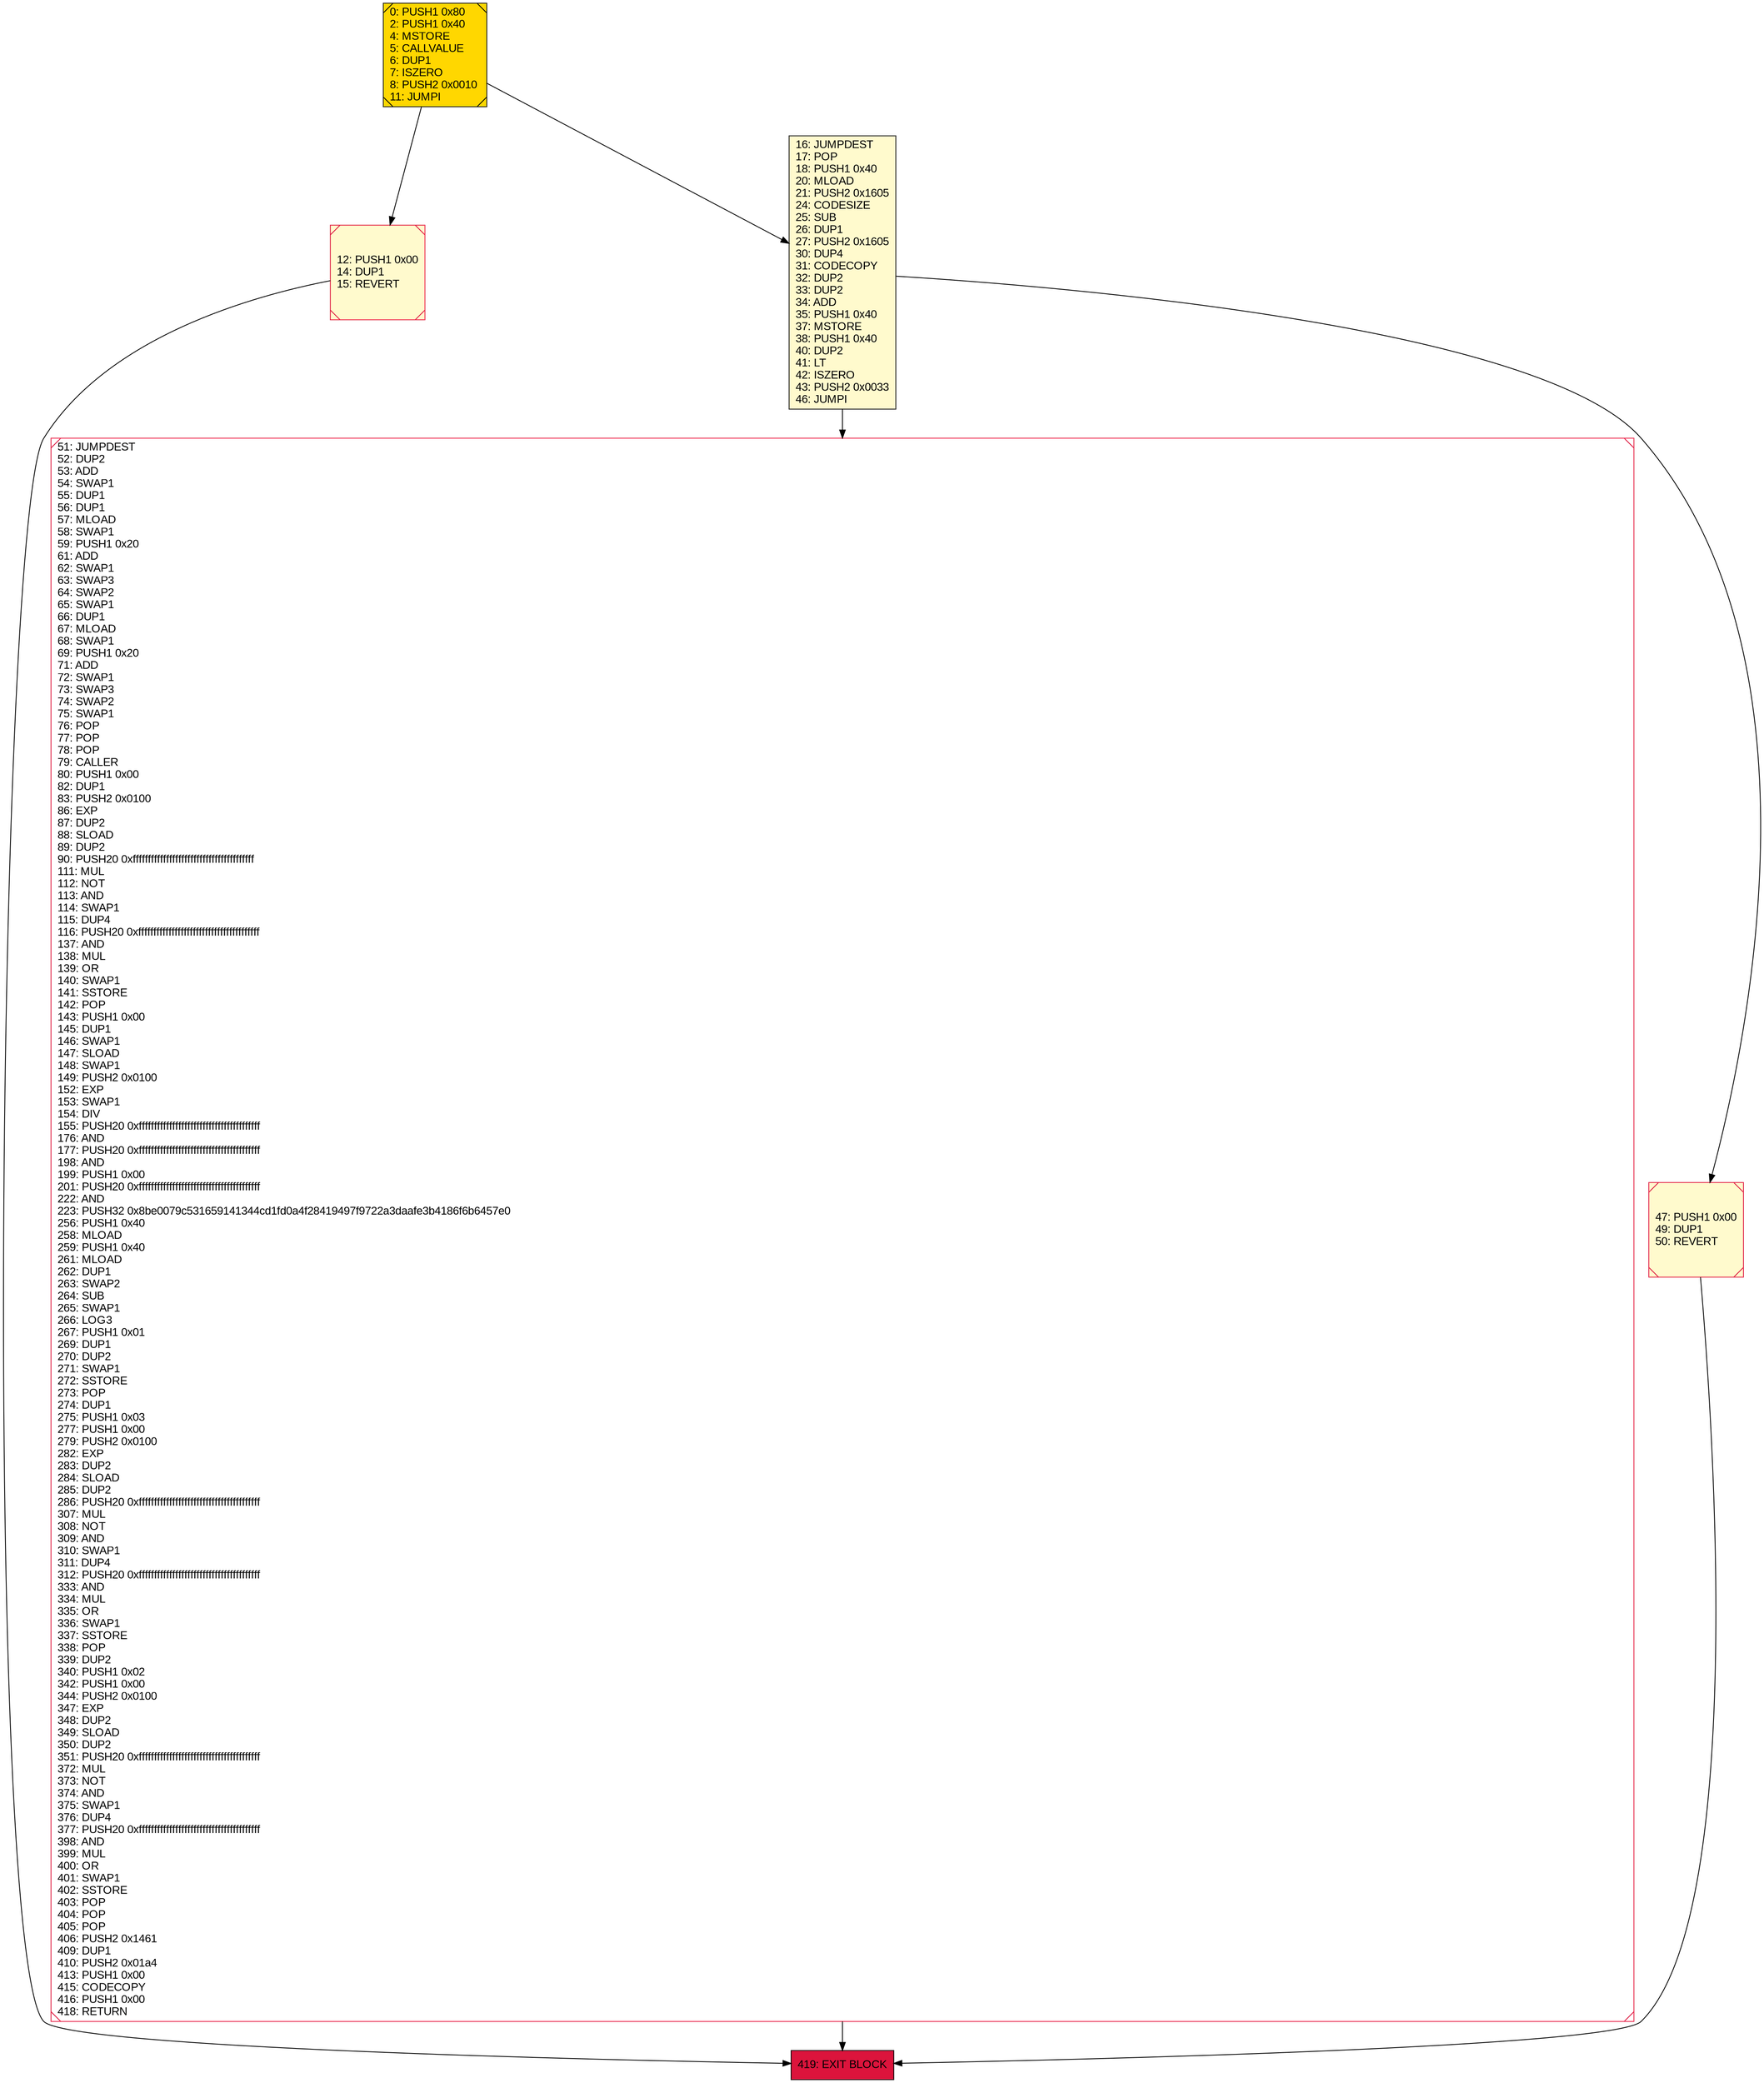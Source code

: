 digraph G {
bgcolor=transparent rankdir=UD;
node [shape=box style=filled color=black fillcolor=white fontname=arial fontcolor=black];
419 [label="419: EXIT BLOCK\l" fillcolor=crimson ];
51 [label="51: JUMPDEST\l52: DUP2\l53: ADD\l54: SWAP1\l55: DUP1\l56: DUP1\l57: MLOAD\l58: SWAP1\l59: PUSH1 0x20\l61: ADD\l62: SWAP1\l63: SWAP3\l64: SWAP2\l65: SWAP1\l66: DUP1\l67: MLOAD\l68: SWAP1\l69: PUSH1 0x20\l71: ADD\l72: SWAP1\l73: SWAP3\l74: SWAP2\l75: SWAP1\l76: POP\l77: POP\l78: POP\l79: CALLER\l80: PUSH1 0x00\l82: DUP1\l83: PUSH2 0x0100\l86: EXP\l87: DUP2\l88: SLOAD\l89: DUP2\l90: PUSH20 0xffffffffffffffffffffffffffffffffffffffff\l111: MUL\l112: NOT\l113: AND\l114: SWAP1\l115: DUP4\l116: PUSH20 0xffffffffffffffffffffffffffffffffffffffff\l137: AND\l138: MUL\l139: OR\l140: SWAP1\l141: SSTORE\l142: POP\l143: PUSH1 0x00\l145: DUP1\l146: SWAP1\l147: SLOAD\l148: SWAP1\l149: PUSH2 0x0100\l152: EXP\l153: SWAP1\l154: DIV\l155: PUSH20 0xffffffffffffffffffffffffffffffffffffffff\l176: AND\l177: PUSH20 0xffffffffffffffffffffffffffffffffffffffff\l198: AND\l199: PUSH1 0x00\l201: PUSH20 0xffffffffffffffffffffffffffffffffffffffff\l222: AND\l223: PUSH32 0x8be0079c531659141344cd1fd0a4f28419497f9722a3daafe3b4186f6b6457e0\l256: PUSH1 0x40\l258: MLOAD\l259: PUSH1 0x40\l261: MLOAD\l262: DUP1\l263: SWAP2\l264: SUB\l265: SWAP1\l266: LOG3\l267: PUSH1 0x01\l269: DUP1\l270: DUP2\l271: SWAP1\l272: SSTORE\l273: POP\l274: DUP1\l275: PUSH1 0x03\l277: PUSH1 0x00\l279: PUSH2 0x0100\l282: EXP\l283: DUP2\l284: SLOAD\l285: DUP2\l286: PUSH20 0xffffffffffffffffffffffffffffffffffffffff\l307: MUL\l308: NOT\l309: AND\l310: SWAP1\l311: DUP4\l312: PUSH20 0xffffffffffffffffffffffffffffffffffffffff\l333: AND\l334: MUL\l335: OR\l336: SWAP1\l337: SSTORE\l338: POP\l339: DUP2\l340: PUSH1 0x02\l342: PUSH1 0x00\l344: PUSH2 0x0100\l347: EXP\l348: DUP2\l349: SLOAD\l350: DUP2\l351: PUSH20 0xffffffffffffffffffffffffffffffffffffffff\l372: MUL\l373: NOT\l374: AND\l375: SWAP1\l376: DUP4\l377: PUSH20 0xffffffffffffffffffffffffffffffffffffffff\l398: AND\l399: MUL\l400: OR\l401: SWAP1\l402: SSTORE\l403: POP\l404: POP\l405: POP\l406: PUSH2 0x1461\l409: DUP1\l410: PUSH2 0x01a4\l413: PUSH1 0x00\l415: CODECOPY\l416: PUSH1 0x00\l418: RETURN\l" shape=Msquare color=crimson ];
0 [label="0: PUSH1 0x80\l2: PUSH1 0x40\l4: MSTORE\l5: CALLVALUE\l6: DUP1\l7: ISZERO\l8: PUSH2 0x0010\l11: JUMPI\l" fillcolor=lemonchiffon shape=Msquare fillcolor=gold ];
12 [label="12: PUSH1 0x00\l14: DUP1\l15: REVERT\l" fillcolor=lemonchiffon shape=Msquare color=crimson ];
16 [label="16: JUMPDEST\l17: POP\l18: PUSH1 0x40\l20: MLOAD\l21: PUSH2 0x1605\l24: CODESIZE\l25: SUB\l26: DUP1\l27: PUSH2 0x1605\l30: DUP4\l31: CODECOPY\l32: DUP2\l33: DUP2\l34: ADD\l35: PUSH1 0x40\l37: MSTORE\l38: PUSH1 0x40\l40: DUP2\l41: LT\l42: ISZERO\l43: PUSH2 0x0033\l46: JUMPI\l" fillcolor=lemonchiffon ];
47 [label="47: PUSH1 0x00\l49: DUP1\l50: REVERT\l" fillcolor=lemonchiffon shape=Msquare color=crimson ];
16 -> 47;
0 -> 12;
0 -> 16;
16 -> 51;
51 -> 419;
47 -> 419;
12 -> 419;
}